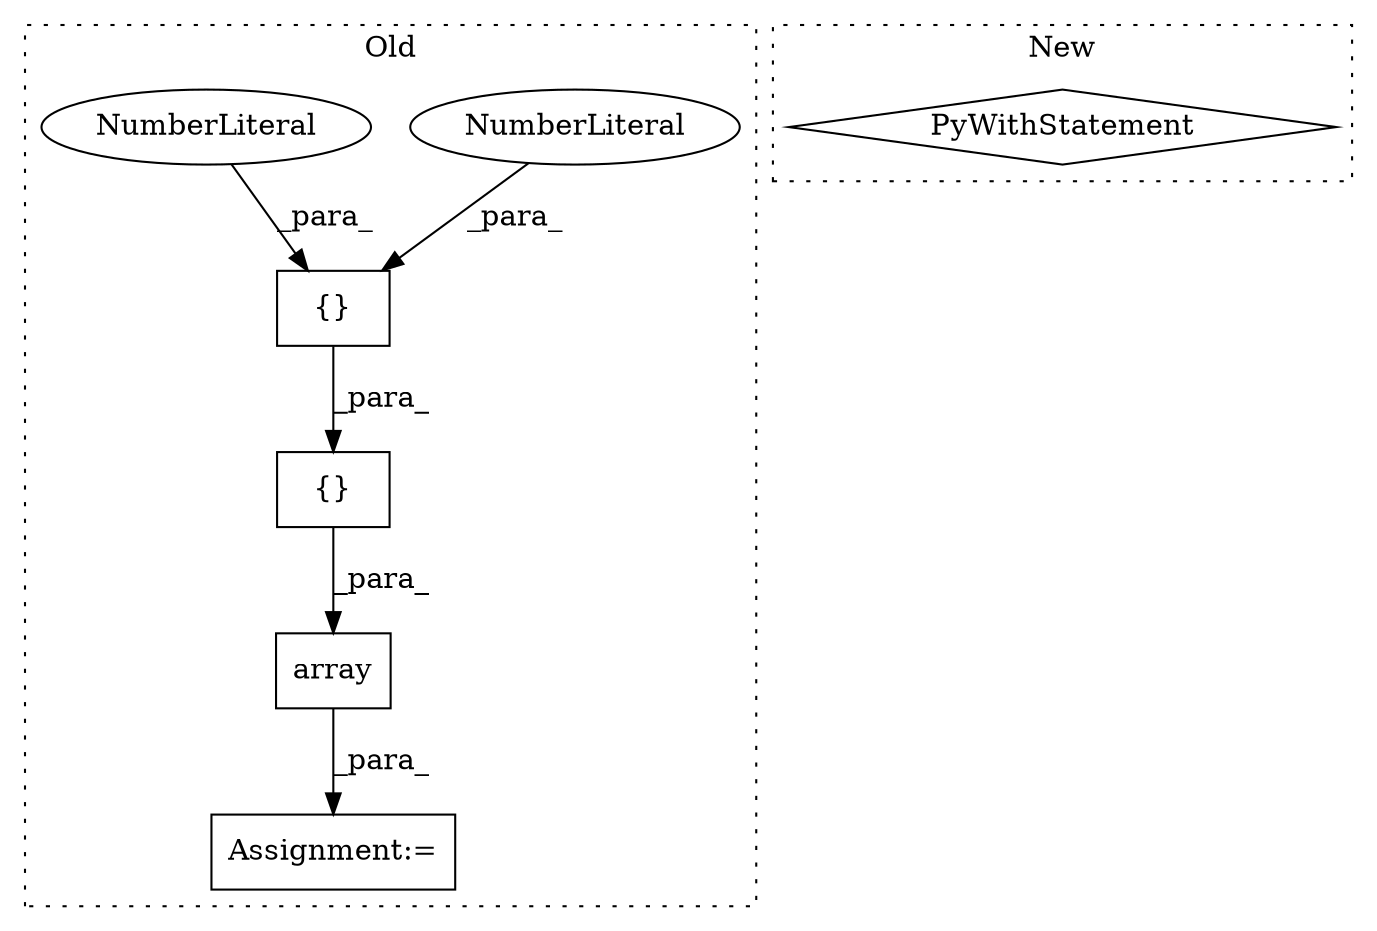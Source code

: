 digraph G {
subgraph cluster0 {
1 [label="array" a="32" s="3040,3090" l="6,1" shape="box"];
3 [label="Assignment:=" a="7" s="2959" l="1" shape="box"];
4 [label="{}" a="4" s="3058,3072" l="1,1" shape="box"];
5 [label="NumberLiteral" a="34" s="3071" l="1" shape="ellipse"];
6 [label="{}" a="4" s="3057,3089" l="1,1" shape="box"];
7 [label="NumberLiteral" a="34" s="3059" l="1" shape="ellipse"];
label = "Old";
style="dotted";
}
subgraph cluster1 {
2 [label="PyWithStatement" a="104" s="2997,3061" l="10,2" shape="diamond"];
label = "New";
style="dotted";
}
1 -> 3 [label="_para_"];
4 -> 6 [label="_para_"];
5 -> 4 [label="_para_"];
6 -> 1 [label="_para_"];
7 -> 4 [label="_para_"];
}